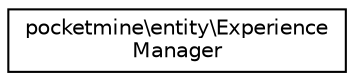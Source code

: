digraph "Graphical Class Hierarchy"
{
 // INTERACTIVE_SVG=YES
 // LATEX_PDF_SIZE
  edge [fontname="Helvetica",fontsize="10",labelfontname="Helvetica",labelfontsize="10"];
  node [fontname="Helvetica",fontsize="10",shape=record];
  rankdir="LR";
  Node0 [label="pocketmine\\entity\\Experience\lManager",height=0.2,width=0.4,color="black", fillcolor="white", style="filled",URL="$d1/d14/classpocketmine_1_1entity_1_1_experience_manager.html",tooltip=" "];
}
